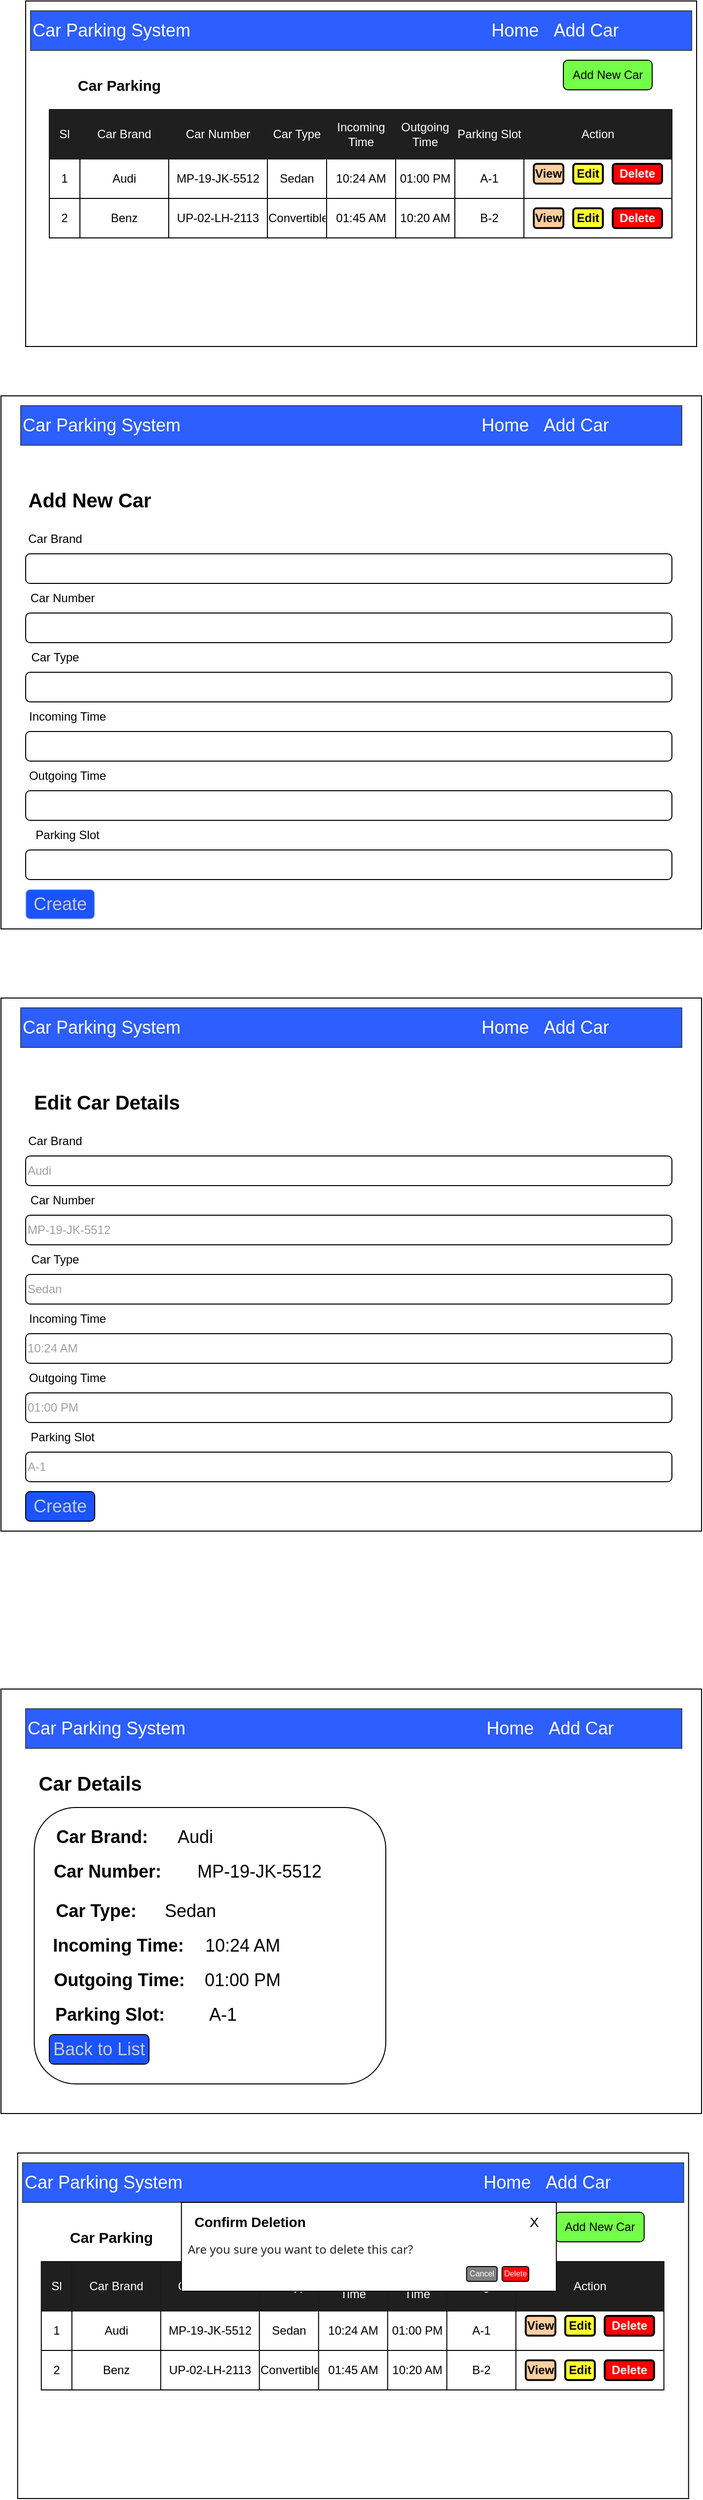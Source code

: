 <mxfile version="26.0.13">
  <diagram name="Page-1" id="EH8GCX6d2LuEZqYwXCpr">
    <mxGraphModel dx="1678" dy="973" grid="1" gridSize="10" guides="1" tooltips="1" connect="1" arrows="1" fold="1" page="1" pageScale="1" pageWidth="850" pageHeight="1100" math="0" shadow="0">
      <root>
        <mxCell id="0" />
        <mxCell id="1" parent="0" />
        <mxCell id="WYO2JgKoBDC7CnffHV8a-1" value="" style="rounded=0;whiteSpace=wrap;html=1;" vertex="1" parent="1">
          <mxGeometry x="85" y="240" width="680" height="350" as="geometry" />
        </mxCell>
        <mxCell id="WYO2JgKoBDC7CnffHV8a-2" value="&lt;font style=&quot;font-size: 18px;&quot;&gt;Car Parking System&amp;nbsp; &amp;nbsp; &amp;nbsp; &amp;nbsp; &amp;nbsp; &amp;nbsp; &amp;nbsp; &amp;nbsp; &amp;nbsp; &amp;nbsp; &amp;nbsp; &amp;nbsp; &amp;nbsp; &amp;nbsp; &amp;nbsp; &amp;nbsp; &amp;nbsp; &amp;nbsp; &amp;nbsp; &amp;nbsp; &amp;nbsp; &amp;nbsp; &amp;nbsp; &amp;nbsp; &amp;nbsp; &amp;nbsp; &amp;nbsp; &amp;nbsp; &amp;nbsp; &amp;nbsp; &amp;nbsp;Home&amp;nbsp; &amp;nbsp;Add Car&lt;/font&gt;" style="rounded=0;whiteSpace=wrap;html=1;align=left;fillColor=#2D5EFF;strokeColor=#314354;fontColor=#ffffff;" vertex="1" parent="1">
          <mxGeometry x="90" y="250" width="670" height="40" as="geometry" />
        </mxCell>
        <mxCell id="WYO2JgKoBDC7CnffHV8a-3" value="" style="shape=table;startSize=0;container=1;collapsible=0;childLayout=tableLayout;" vertex="1" parent="1">
          <mxGeometry x="109" y="350" width="631" height="130" as="geometry" />
        </mxCell>
        <mxCell id="WYO2JgKoBDC7CnffHV8a-4" value="" style="shape=tableRow;horizontal=0;startSize=0;swimlaneHead=0;swimlaneBody=0;strokeColor=inherit;top=0;left=0;bottom=0;right=0;collapsible=0;dropTarget=0;fillColor=none;points=[[0,0.5],[1,0.5]];portConstraint=eastwest;" vertex="1" parent="WYO2JgKoBDC7CnffHV8a-3">
          <mxGeometry width="631" height="50" as="geometry" />
        </mxCell>
        <mxCell id="WYO2JgKoBDC7CnffHV8a-5" value="Sl" style="shape=partialRectangle;html=1;whiteSpace=wrap;connectable=0;strokeColor=#121212;overflow=hidden;fillColor=#1F1F1F;top=0;left=0;bottom=0;right=0;pointerEvents=1;fontColor=#FFFFFF;" vertex="1" parent="WYO2JgKoBDC7CnffHV8a-4">
          <mxGeometry width="31" height="50" as="geometry">
            <mxRectangle width="31" height="50" as="alternateBounds" />
          </mxGeometry>
        </mxCell>
        <mxCell id="WYO2JgKoBDC7CnffHV8a-6" value="Car Brand" style="shape=partialRectangle;html=1;whiteSpace=wrap;connectable=0;strokeColor=#121212;overflow=hidden;fillColor=#1F1F1F;top=0;left=0;bottom=0;right=0;pointerEvents=1;fontColor=#FFFFFF;" vertex="1" parent="WYO2JgKoBDC7CnffHV8a-4">
          <mxGeometry x="31" width="90" height="50" as="geometry">
            <mxRectangle width="90" height="50" as="alternateBounds" />
          </mxGeometry>
        </mxCell>
        <mxCell id="WYO2JgKoBDC7CnffHV8a-7" value="Car Number" style="shape=partialRectangle;html=1;whiteSpace=wrap;connectable=0;strokeColor=#121212;overflow=hidden;fillColor=#1F1F1F;top=0;left=0;bottom=0;right=0;pointerEvents=1;fontColor=#FFFFFF;" vertex="1" parent="WYO2JgKoBDC7CnffHV8a-4">
          <mxGeometry x="121" width="100" height="50" as="geometry">
            <mxRectangle width="100" height="50" as="alternateBounds" />
          </mxGeometry>
        </mxCell>
        <mxCell id="WYO2JgKoBDC7CnffHV8a-8" value="Car Type" style="shape=partialRectangle;html=1;whiteSpace=wrap;connectable=0;strokeColor=#121212;overflow=hidden;fillColor=#1F1F1F;top=0;left=0;bottom=0;right=0;pointerEvents=1;fontColor=#FFFFFF;" vertex="1" parent="WYO2JgKoBDC7CnffHV8a-4">
          <mxGeometry x="221" width="60" height="50" as="geometry">
            <mxRectangle width="60" height="50" as="alternateBounds" />
          </mxGeometry>
        </mxCell>
        <mxCell id="WYO2JgKoBDC7CnffHV8a-9" value="Incoming Time" style="shape=partialRectangle;html=1;whiteSpace=wrap;connectable=0;strokeColor=#121212;overflow=hidden;fillColor=#1F1F1F;top=0;left=0;bottom=0;right=0;pointerEvents=1;fontColor=#FFFFFF;" vertex="1" parent="WYO2JgKoBDC7CnffHV8a-4">
          <mxGeometry x="281" width="70" height="50" as="geometry">
            <mxRectangle width="70" height="50" as="alternateBounds" />
          </mxGeometry>
        </mxCell>
        <mxCell id="WYO2JgKoBDC7CnffHV8a-10" value="Outgoing Time" style="shape=partialRectangle;html=1;whiteSpace=wrap;connectable=0;strokeColor=#121212;overflow=hidden;fillColor=#1F1F1F;top=0;left=0;bottom=0;right=0;pointerEvents=1;fontColor=#FFFFFF;" vertex="1" parent="WYO2JgKoBDC7CnffHV8a-4">
          <mxGeometry x="351" width="60" height="50" as="geometry">
            <mxRectangle width="60" height="50" as="alternateBounds" />
          </mxGeometry>
        </mxCell>
        <mxCell id="WYO2JgKoBDC7CnffHV8a-11" value="Parking Slot" style="shape=partialRectangle;html=1;whiteSpace=wrap;connectable=0;strokeColor=#121212;overflow=hidden;fillColor=#1F1F1F;top=0;left=0;bottom=0;right=0;pointerEvents=1;fontColor=#FFFFFF;" vertex="1" parent="WYO2JgKoBDC7CnffHV8a-4">
          <mxGeometry x="411" width="70" height="50" as="geometry">
            <mxRectangle width="70" height="50" as="alternateBounds" />
          </mxGeometry>
        </mxCell>
        <mxCell id="WYO2JgKoBDC7CnffHV8a-12" value="Action" style="shape=partialRectangle;html=1;whiteSpace=wrap;connectable=0;strokeColor=#121212;overflow=hidden;fillColor=#1F1F1F;top=0;left=0;bottom=0;right=0;pointerEvents=1;fontColor=#FFFFFF;" vertex="1" parent="WYO2JgKoBDC7CnffHV8a-4">
          <mxGeometry x="481" width="150" height="50" as="geometry">
            <mxRectangle width="150" height="50" as="alternateBounds" />
          </mxGeometry>
        </mxCell>
        <mxCell id="WYO2JgKoBDC7CnffHV8a-13" value="" style="shape=tableRow;horizontal=0;startSize=0;swimlaneHead=0;swimlaneBody=0;strokeColor=inherit;top=0;left=0;bottom=0;right=0;collapsible=0;dropTarget=0;fillColor=none;points=[[0,0.5],[1,0.5]];portConstraint=eastwest;" vertex="1" parent="WYO2JgKoBDC7CnffHV8a-3">
          <mxGeometry y="50" width="631" height="40" as="geometry" />
        </mxCell>
        <mxCell id="WYO2JgKoBDC7CnffHV8a-14" value="1" style="shape=partialRectangle;html=1;whiteSpace=wrap;connectable=0;strokeColor=inherit;overflow=hidden;fillColor=none;top=0;left=0;bottom=0;right=0;pointerEvents=1;" vertex="1" parent="WYO2JgKoBDC7CnffHV8a-13">
          <mxGeometry width="31" height="40" as="geometry">
            <mxRectangle width="31" height="40" as="alternateBounds" />
          </mxGeometry>
        </mxCell>
        <mxCell id="WYO2JgKoBDC7CnffHV8a-15" value="Audi" style="shape=partialRectangle;html=1;whiteSpace=wrap;connectable=0;strokeColor=inherit;overflow=hidden;fillColor=none;top=0;left=0;bottom=0;right=0;pointerEvents=1;" vertex="1" parent="WYO2JgKoBDC7CnffHV8a-13">
          <mxGeometry x="31" width="90" height="40" as="geometry">
            <mxRectangle width="90" height="40" as="alternateBounds" />
          </mxGeometry>
        </mxCell>
        <mxCell id="WYO2JgKoBDC7CnffHV8a-16" value="MP-19-JK-5512" style="shape=partialRectangle;html=1;whiteSpace=wrap;connectable=0;strokeColor=inherit;overflow=hidden;fillColor=none;top=0;left=0;bottom=0;right=0;pointerEvents=1;" vertex="1" parent="WYO2JgKoBDC7CnffHV8a-13">
          <mxGeometry x="121" width="100" height="40" as="geometry">
            <mxRectangle width="100" height="40" as="alternateBounds" />
          </mxGeometry>
        </mxCell>
        <mxCell id="WYO2JgKoBDC7CnffHV8a-17" value="Sedan" style="shape=partialRectangle;html=1;whiteSpace=wrap;connectable=0;strokeColor=inherit;overflow=hidden;fillColor=none;top=0;left=0;bottom=0;right=0;pointerEvents=1;" vertex="1" parent="WYO2JgKoBDC7CnffHV8a-13">
          <mxGeometry x="221" width="60" height="40" as="geometry">
            <mxRectangle width="60" height="40" as="alternateBounds" />
          </mxGeometry>
        </mxCell>
        <mxCell id="WYO2JgKoBDC7CnffHV8a-18" value="10:24 AM" style="shape=partialRectangle;html=1;whiteSpace=wrap;connectable=0;strokeColor=inherit;overflow=hidden;fillColor=none;top=0;left=0;bottom=0;right=0;pointerEvents=1;" vertex="1" parent="WYO2JgKoBDC7CnffHV8a-13">
          <mxGeometry x="281" width="70" height="40" as="geometry">
            <mxRectangle width="70" height="40" as="alternateBounds" />
          </mxGeometry>
        </mxCell>
        <mxCell id="WYO2JgKoBDC7CnffHV8a-19" value="01:00 PM" style="shape=partialRectangle;html=1;whiteSpace=wrap;connectable=0;strokeColor=inherit;overflow=hidden;fillColor=none;top=0;left=0;bottom=0;right=0;pointerEvents=1;" vertex="1" parent="WYO2JgKoBDC7CnffHV8a-13">
          <mxGeometry x="351" width="60" height="40" as="geometry">
            <mxRectangle width="60" height="40" as="alternateBounds" />
          </mxGeometry>
        </mxCell>
        <mxCell id="WYO2JgKoBDC7CnffHV8a-20" value="A-1" style="shape=partialRectangle;html=1;whiteSpace=wrap;connectable=0;strokeColor=inherit;overflow=hidden;fillColor=none;top=0;left=0;bottom=0;right=0;pointerEvents=1;" vertex="1" parent="WYO2JgKoBDC7CnffHV8a-13">
          <mxGeometry x="411" width="70" height="40" as="geometry">
            <mxRectangle width="70" height="40" as="alternateBounds" />
          </mxGeometry>
        </mxCell>
        <mxCell id="WYO2JgKoBDC7CnffHV8a-21" value="" style="shape=partialRectangle;html=1;whiteSpace=wrap;connectable=0;strokeColor=inherit;overflow=hidden;fillColor=none;top=0;left=0;bottom=0;right=0;pointerEvents=1;" vertex="1" parent="WYO2JgKoBDC7CnffHV8a-13">
          <mxGeometry x="481" width="150" height="40" as="geometry">
            <mxRectangle width="150" height="40" as="alternateBounds" />
          </mxGeometry>
        </mxCell>
        <mxCell id="WYO2JgKoBDC7CnffHV8a-22" value="" style="shape=tableRow;horizontal=0;startSize=0;swimlaneHead=0;swimlaneBody=0;strokeColor=inherit;top=0;left=0;bottom=0;right=0;collapsible=0;dropTarget=0;fillColor=none;points=[[0,0.5],[1,0.5]];portConstraint=eastwest;" vertex="1" parent="WYO2JgKoBDC7CnffHV8a-3">
          <mxGeometry y="90" width="631" height="40" as="geometry" />
        </mxCell>
        <mxCell id="WYO2JgKoBDC7CnffHV8a-23" value="2" style="shape=partialRectangle;html=1;whiteSpace=wrap;connectable=0;strokeColor=inherit;overflow=hidden;fillColor=none;top=0;left=0;bottom=0;right=0;pointerEvents=1;" vertex="1" parent="WYO2JgKoBDC7CnffHV8a-22">
          <mxGeometry width="31" height="40" as="geometry">
            <mxRectangle width="31" height="40" as="alternateBounds" />
          </mxGeometry>
        </mxCell>
        <mxCell id="WYO2JgKoBDC7CnffHV8a-24" value="Benz" style="shape=partialRectangle;html=1;whiteSpace=wrap;connectable=0;strokeColor=inherit;overflow=hidden;fillColor=none;top=0;left=0;bottom=0;right=0;pointerEvents=1;" vertex="1" parent="WYO2JgKoBDC7CnffHV8a-22">
          <mxGeometry x="31" width="90" height="40" as="geometry">
            <mxRectangle width="90" height="40" as="alternateBounds" />
          </mxGeometry>
        </mxCell>
        <mxCell id="WYO2JgKoBDC7CnffHV8a-25" value="UP-02-LH-2113" style="shape=partialRectangle;html=1;whiteSpace=wrap;connectable=0;strokeColor=inherit;overflow=hidden;fillColor=none;top=0;left=0;bottom=0;right=0;pointerEvents=1;" vertex="1" parent="WYO2JgKoBDC7CnffHV8a-22">
          <mxGeometry x="121" width="100" height="40" as="geometry">
            <mxRectangle width="100" height="40" as="alternateBounds" />
          </mxGeometry>
        </mxCell>
        <mxCell id="WYO2JgKoBDC7CnffHV8a-26" value="Convertible" style="shape=partialRectangle;html=1;whiteSpace=wrap;connectable=0;strokeColor=inherit;overflow=hidden;fillColor=none;top=0;left=0;bottom=0;right=0;pointerEvents=1;" vertex="1" parent="WYO2JgKoBDC7CnffHV8a-22">
          <mxGeometry x="221" width="60" height="40" as="geometry">
            <mxRectangle width="60" height="40" as="alternateBounds" />
          </mxGeometry>
        </mxCell>
        <mxCell id="WYO2JgKoBDC7CnffHV8a-27" value="01:45 AM" style="shape=partialRectangle;html=1;whiteSpace=wrap;connectable=0;strokeColor=inherit;overflow=hidden;fillColor=none;top=0;left=0;bottom=0;right=0;pointerEvents=1;" vertex="1" parent="WYO2JgKoBDC7CnffHV8a-22">
          <mxGeometry x="281" width="70" height="40" as="geometry">
            <mxRectangle width="70" height="40" as="alternateBounds" />
          </mxGeometry>
        </mxCell>
        <mxCell id="WYO2JgKoBDC7CnffHV8a-28" value="10:20 AM" style="shape=partialRectangle;html=1;whiteSpace=wrap;connectable=0;strokeColor=inherit;overflow=hidden;fillColor=none;top=0;left=0;bottom=0;right=0;pointerEvents=1;" vertex="1" parent="WYO2JgKoBDC7CnffHV8a-22">
          <mxGeometry x="351" width="60" height="40" as="geometry">
            <mxRectangle width="60" height="40" as="alternateBounds" />
          </mxGeometry>
        </mxCell>
        <mxCell id="WYO2JgKoBDC7CnffHV8a-29" value="B-2" style="shape=partialRectangle;html=1;whiteSpace=wrap;connectable=0;strokeColor=inherit;overflow=hidden;fillColor=none;top=0;left=0;bottom=0;right=0;pointerEvents=1;" vertex="1" parent="WYO2JgKoBDC7CnffHV8a-22">
          <mxGeometry x="411" width="70" height="40" as="geometry">
            <mxRectangle width="70" height="40" as="alternateBounds" />
          </mxGeometry>
        </mxCell>
        <mxCell id="WYO2JgKoBDC7CnffHV8a-30" value="" style="shape=partialRectangle;html=1;whiteSpace=wrap;connectable=0;strokeColor=inherit;overflow=hidden;fillColor=none;top=0;left=0;bottom=0;right=0;pointerEvents=1;" vertex="1" parent="WYO2JgKoBDC7CnffHV8a-22">
          <mxGeometry x="481" width="150" height="40" as="geometry">
            <mxRectangle width="150" height="40" as="alternateBounds" />
          </mxGeometry>
        </mxCell>
        <mxCell id="WYO2JgKoBDC7CnffHV8a-32" value="&lt;b&gt;&lt;font style=&quot;font-size: 15px;&quot;&gt;Car Parking&lt;/font&gt;&lt;/b&gt;" style="text;html=1;align=center;verticalAlign=middle;whiteSpace=wrap;rounded=0;" vertex="1" parent="1">
          <mxGeometry x="125" y="310" width="110" height="30" as="geometry" />
        </mxCell>
        <mxCell id="WYO2JgKoBDC7CnffHV8a-33" value="Add New Car" style="text;html=1;align=center;verticalAlign=middle;whiteSpace=wrap;rounded=1;fillColor=#74FF49;strokeColor=#000000;glass=0;shadow=0;" vertex="1" parent="1">
          <mxGeometry x="630" y="300" width="90" height="30" as="geometry" />
        </mxCell>
        <mxCell id="WYO2JgKoBDC7CnffHV8a-34" value="&lt;b&gt;View&lt;/b&gt;" style="text;html=1;align=center;verticalAlign=middle;whiteSpace=wrap;rounded=1;fillColor=light-dark(#FFCE9F,#392F3F);strokeColor=#121212;strokeWidth=2;" vertex="1" parent="1">
          <mxGeometry x="600" y="405" width="30" height="20" as="geometry" />
        </mxCell>
        <mxCell id="WYO2JgKoBDC7CnffHV8a-36" value="&lt;b&gt;Edit&lt;/b&gt;" style="text;html=1;align=center;verticalAlign=middle;whiteSpace=wrap;rounded=1;fillColor=light-dark(#FFFF33,#392F3F);strokeColor=#050505;strokeWidth=2;" vertex="1" parent="1">
          <mxGeometry x="640" y="405" width="30" height="20" as="geometry" />
        </mxCell>
        <mxCell id="WYO2JgKoBDC7CnffHV8a-37" value="&lt;font style=&quot;color: rgb(255, 255, 255);&quot;&gt;&lt;b style=&quot;&quot;&gt;Delete&lt;/b&gt;&lt;/font&gt;" style="text;html=1;align=center;verticalAlign=middle;whiteSpace=wrap;rounded=1;fillColor=light-dark(#FF0000,#392F3F);strokeColor=#000000;strokeWidth=2;" vertex="1" parent="1">
          <mxGeometry x="680" y="405" width="50" height="20" as="geometry" />
        </mxCell>
        <mxCell id="WYO2JgKoBDC7CnffHV8a-39" value="&lt;b&gt;View&lt;/b&gt;" style="text;html=1;align=center;verticalAlign=middle;whiteSpace=wrap;rounded=1;fillColor=light-dark(#FFCE9F,#392F3F);strokeColor=#121212;strokeWidth=2;" vertex="1" parent="1">
          <mxGeometry x="600" y="450" width="30" height="20" as="geometry" />
        </mxCell>
        <mxCell id="WYO2JgKoBDC7CnffHV8a-40" value="&lt;b&gt;Edit&lt;/b&gt;" style="text;html=1;align=center;verticalAlign=middle;whiteSpace=wrap;rounded=1;fillColor=light-dark(#FFFF33,#392F3F);strokeColor=#050505;strokeWidth=2;" vertex="1" parent="1">
          <mxGeometry x="640" y="450" width="30" height="20" as="geometry" />
        </mxCell>
        <mxCell id="WYO2JgKoBDC7CnffHV8a-41" value="&lt;font style=&quot;color: rgb(255, 255, 255);&quot;&gt;&lt;b style=&quot;&quot;&gt;Delete&lt;/b&gt;&lt;/font&gt;" style="text;html=1;align=center;verticalAlign=middle;whiteSpace=wrap;rounded=1;fillColor=light-dark(#FF0000,#392F3F);strokeColor=#000000;strokeWidth=2;" vertex="1" parent="1">
          <mxGeometry x="680" y="450" width="50" height="20" as="geometry" />
        </mxCell>
        <mxCell id="WYO2JgKoBDC7CnffHV8a-42" value="" style="rounded=0;whiteSpace=wrap;html=1;" vertex="1" parent="1">
          <mxGeometry x="60" y="640" width="710" height="540" as="geometry" />
        </mxCell>
        <mxCell id="WYO2JgKoBDC7CnffHV8a-43" value="&lt;font style=&quot;font-size: 20px;&quot;&gt;&lt;b&gt;Add New Car&lt;/b&gt;&lt;/font&gt;" style="text;html=1;align=center;verticalAlign=middle;whiteSpace=wrap;rounded=0;" vertex="1" parent="1">
          <mxGeometry x="85" y="730" width="130" height="30" as="geometry" />
        </mxCell>
        <mxCell id="WYO2JgKoBDC7CnffHV8a-44" value="Car Brand" style="text;html=1;align=center;verticalAlign=middle;whiteSpace=wrap;rounded=0;" vertex="1" parent="1">
          <mxGeometry x="85" y="770" width="60" height="30" as="geometry" />
        </mxCell>
        <mxCell id="WYO2JgKoBDC7CnffHV8a-45" value="" style="rounded=1;whiteSpace=wrap;html=1;" vertex="1" parent="1">
          <mxGeometry x="85" y="800" width="655" height="30" as="geometry" />
        </mxCell>
        <mxCell id="WYO2JgKoBDC7CnffHV8a-46" value="&lt;font style=&quot;font-size: 18px;&quot;&gt;Car Parking System&amp;nbsp; &amp;nbsp; &amp;nbsp; &amp;nbsp; &amp;nbsp; &amp;nbsp; &amp;nbsp; &amp;nbsp; &amp;nbsp; &amp;nbsp; &amp;nbsp; &amp;nbsp; &amp;nbsp; &amp;nbsp; &amp;nbsp; &amp;nbsp; &amp;nbsp; &amp;nbsp; &amp;nbsp; &amp;nbsp; &amp;nbsp; &amp;nbsp; &amp;nbsp; &amp;nbsp; &amp;nbsp; &amp;nbsp; &amp;nbsp; &amp;nbsp; &amp;nbsp; &amp;nbsp; &amp;nbsp;Home&amp;nbsp; &amp;nbsp;Add Car&lt;/font&gt;" style="rounded=0;whiteSpace=wrap;html=1;align=left;fillColor=#2D5EFF;strokeColor=#314354;fontColor=#ffffff;" vertex="1" parent="1">
          <mxGeometry x="80" y="650" width="670" height="40" as="geometry" />
        </mxCell>
        <mxCell id="WYO2JgKoBDC7CnffHV8a-47" value="Car Number" style="text;html=1;align=center;verticalAlign=middle;whiteSpace=wrap;rounded=0;" vertex="1" parent="1">
          <mxGeometry x="85" y="830" width="75" height="30" as="geometry" />
        </mxCell>
        <mxCell id="WYO2JgKoBDC7CnffHV8a-48" value="" style="rounded=1;whiteSpace=wrap;html=1;" vertex="1" parent="1">
          <mxGeometry x="85" y="860" width="655" height="30" as="geometry" />
        </mxCell>
        <mxCell id="WYO2JgKoBDC7CnffHV8a-49" value="Car Type" style="text;html=1;align=center;verticalAlign=middle;whiteSpace=wrap;rounded=0;" vertex="1" parent="1">
          <mxGeometry x="85" y="890" width="60" height="30" as="geometry" />
        </mxCell>
        <mxCell id="WYO2JgKoBDC7CnffHV8a-50" value="" style="rounded=1;whiteSpace=wrap;html=1;" vertex="1" parent="1">
          <mxGeometry x="85" y="920" width="655" height="30" as="geometry" />
        </mxCell>
        <mxCell id="WYO2JgKoBDC7CnffHV8a-51" value="Incoming Time" style="text;html=1;align=center;verticalAlign=middle;whiteSpace=wrap;rounded=0;" vertex="1" parent="1">
          <mxGeometry x="85" y="950" width="85" height="30" as="geometry" />
        </mxCell>
        <mxCell id="WYO2JgKoBDC7CnffHV8a-52" value="" style="rounded=1;whiteSpace=wrap;html=1;" vertex="1" parent="1">
          <mxGeometry x="85" y="980" width="655" height="30" as="geometry" />
        </mxCell>
        <mxCell id="WYO2JgKoBDC7CnffHV8a-53" value="Outgoing Time" style="text;html=1;align=center;verticalAlign=middle;whiteSpace=wrap;rounded=0;" vertex="1" parent="1">
          <mxGeometry x="85" y="1010" width="85" height="30" as="geometry" />
        </mxCell>
        <mxCell id="WYO2JgKoBDC7CnffHV8a-54" value="" style="rounded=1;whiteSpace=wrap;html=1;" vertex="1" parent="1">
          <mxGeometry x="85" y="1040" width="655" height="30" as="geometry" />
        </mxCell>
        <mxCell id="WYO2JgKoBDC7CnffHV8a-55" value="Parking Slot" style="text;html=1;align=center;verticalAlign=middle;whiteSpace=wrap;rounded=0;" vertex="1" parent="1">
          <mxGeometry x="85" y="1070" width="85" height="30" as="geometry" />
        </mxCell>
        <mxCell id="WYO2JgKoBDC7CnffHV8a-56" value="" style="rounded=1;whiteSpace=wrap;html=1;" vertex="1" parent="1">
          <mxGeometry x="85" y="1100" width="655" height="30" as="geometry" />
        </mxCell>
        <mxCell id="WYO2JgKoBDC7CnffHV8a-57" value="&lt;font style=&quot;font-size: 18px; color: rgb(201, 201, 201);&quot;&gt;Create&lt;/font&gt;" style="rounded=1;whiteSpace=wrap;html=1;strokeColor=#C9C9C9;fillColor=light-dark(#1a53ff, #ededed);" vertex="1" parent="1">
          <mxGeometry x="85" y="1140" width="70" height="30" as="geometry" />
        </mxCell>
        <mxCell id="WYO2JgKoBDC7CnffHV8a-60" value="" style="rounded=0;whiteSpace=wrap;html=1;" vertex="1" parent="1">
          <mxGeometry x="60" y="1250" width="710" height="540" as="geometry" />
        </mxCell>
        <mxCell id="WYO2JgKoBDC7CnffHV8a-61" value="&lt;font style=&quot;font-size: 20px;&quot;&gt;&lt;b&gt;Edit Car Details&lt;/b&gt;&lt;/font&gt;" style="text;html=1;align=center;verticalAlign=middle;whiteSpace=wrap;rounded=0;" vertex="1" parent="1">
          <mxGeometry x="85" y="1340" width="165" height="30" as="geometry" />
        </mxCell>
        <mxCell id="WYO2JgKoBDC7CnffHV8a-62" value="Car Brand" style="text;html=1;align=center;verticalAlign=middle;whiteSpace=wrap;rounded=0;" vertex="1" parent="1">
          <mxGeometry x="85" y="1380" width="60" height="30" as="geometry" />
        </mxCell>
        <mxCell id="WYO2JgKoBDC7CnffHV8a-63" value="&lt;font style=&quot;color: rgb(161, 161, 161);&quot;&gt;Audi&lt;/font&gt;" style="rounded=1;whiteSpace=wrap;html=1;align=left;" vertex="1" parent="1">
          <mxGeometry x="85" y="1410" width="655" height="30" as="geometry" />
        </mxCell>
        <mxCell id="WYO2JgKoBDC7CnffHV8a-64" value="&lt;font style=&quot;font-size: 18px;&quot;&gt;Car Parking System&amp;nbsp; &amp;nbsp; &amp;nbsp; &amp;nbsp; &amp;nbsp; &amp;nbsp; &amp;nbsp; &amp;nbsp; &amp;nbsp; &amp;nbsp; &amp;nbsp; &amp;nbsp; &amp;nbsp; &amp;nbsp; &amp;nbsp; &amp;nbsp; &amp;nbsp; &amp;nbsp; &amp;nbsp; &amp;nbsp; &amp;nbsp; &amp;nbsp; &amp;nbsp; &amp;nbsp; &amp;nbsp; &amp;nbsp; &amp;nbsp; &amp;nbsp; &amp;nbsp; &amp;nbsp; &amp;nbsp;Home&amp;nbsp; &amp;nbsp;Add Car&lt;/font&gt;" style="rounded=0;whiteSpace=wrap;html=1;align=left;fillColor=#2D5EFF;strokeColor=#314354;fontColor=#ffffff;" vertex="1" parent="1">
          <mxGeometry x="80" y="1260" width="670" height="40" as="geometry" />
        </mxCell>
        <mxCell id="WYO2JgKoBDC7CnffHV8a-65" value="Car Number" style="text;html=1;align=center;verticalAlign=middle;whiteSpace=wrap;rounded=0;" vertex="1" parent="1">
          <mxGeometry x="85" y="1440" width="75" height="30" as="geometry" />
        </mxCell>
        <mxCell id="WYO2JgKoBDC7CnffHV8a-66" value="&lt;font style=&quot;color: rgb(161, 161, 161);&quot;&gt;MP-19-JK-5512&lt;/font&gt;" style="rounded=1;whiteSpace=wrap;html=1;align=left;" vertex="1" parent="1">
          <mxGeometry x="85" y="1470" width="655" height="30" as="geometry" />
        </mxCell>
        <mxCell id="WYO2JgKoBDC7CnffHV8a-67" value="Car Type" style="text;html=1;align=center;verticalAlign=middle;whiteSpace=wrap;rounded=0;" vertex="1" parent="1">
          <mxGeometry x="85" y="1500" width="60" height="30" as="geometry" />
        </mxCell>
        <mxCell id="WYO2JgKoBDC7CnffHV8a-68" value="&lt;font style=&quot;color: rgb(161, 161, 161);&quot;&gt;Sedan&lt;/font&gt;" style="rounded=1;whiteSpace=wrap;html=1;align=left;" vertex="1" parent="1">
          <mxGeometry x="85" y="1530" width="655" height="30" as="geometry" />
        </mxCell>
        <mxCell id="WYO2JgKoBDC7CnffHV8a-69" value="Incoming Time" style="text;html=1;align=center;verticalAlign=middle;whiteSpace=wrap;rounded=0;" vertex="1" parent="1">
          <mxGeometry x="85" y="1560" width="85" height="30" as="geometry" />
        </mxCell>
        <mxCell id="WYO2JgKoBDC7CnffHV8a-70" value="&lt;font style=&quot;color: rgb(161, 161, 161);&quot;&gt;10:24 AM&lt;/font&gt;" style="rounded=1;whiteSpace=wrap;html=1;align=left;" vertex="1" parent="1">
          <mxGeometry x="85" y="1590" width="655" height="30" as="geometry" />
        </mxCell>
        <mxCell id="WYO2JgKoBDC7CnffHV8a-71" value="Outgoing Time" style="text;html=1;align=center;verticalAlign=middle;whiteSpace=wrap;rounded=0;" vertex="1" parent="1">
          <mxGeometry x="85" y="1620" width="85" height="30" as="geometry" />
        </mxCell>
        <mxCell id="WYO2JgKoBDC7CnffHV8a-72" value="&lt;font style=&quot;color: rgb(161, 161, 161);&quot;&gt;01:00 PM&lt;/font&gt;" style="rounded=1;whiteSpace=wrap;html=1;align=left;" vertex="1" parent="1">
          <mxGeometry x="85" y="1650" width="655" height="30" as="geometry" />
        </mxCell>
        <mxCell id="WYO2JgKoBDC7CnffHV8a-73" value="Parking Slot" style="text;html=1;align=center;verticalAlign=middle;whiteSpace=wrap;rounded=0;" vertex="1" parent="1">
          <mxGeometry x="85" y="1680" width="75" height="30" as="geometry" />
        </mxCell>
        <mxCell id="WYO2JgKoBDC7CnffHV8a-74" value="&lt;font style=&quot;color: rgb(161, 161, 161);&quot;&gt;A-1&lt;/font&gt;" style="rounded=1;whiteSpace=wrap;html=1;align=left;" vertex="1" parent="1">
          <mxGeometry x="85" y="1710" width="655" height="30" as="geometry" />
        </mxCell>
        <mxCell id="WYO2JgKoBDC7CnffHV8a-75" value="&lt;font style=&quot;font-size: 18px; color: rgb(201, 201, 201);&quot;&gt;Create&lt;/font&gt;" style="rounded=1;whiteSpace=wrap;html=1;fillColor=light-dark(#1a53ff, #2566a8);" vertex="1" parent="1">
          <mxGeometry x="85" y="1750" width="70" height="30" as="geometry" />
        </mxCell>
        <mxCell id="WYO2JgKoBDC7CnffHV8a-77" value="" style="rounded=0;whiteSpace=wrap;html=1;" vertex="1" parent="1">
          <mxGeometry x="60" y="1950" width="710" height="430" as="geometry" />
        </mxCell>
        <mxCell id="WYO2JgKoBDC7CnffHV8a-78" value="&lt;font style=&quot;font-size: 18px;&quot;&gt;Car Parking System&amp;nbsp; &amp;nbsp; &amp;nbsp; &amp;nbsp; &amp;nbsp; &amp;nbsp; &amp;nbsp; &amp;nbsp; &amp;nbsp; &amp;nbsp; &amp;nbsp; &amp;nbsp; &amp;nbsp; &amp;nbsp; &amp;nbsp; &amp;nbsp; &amp;nbsp; &amp;nbsp; &amp;nbsp; &amp;nbsp; &amp;nbsp; &amp;nbsp; &amp;nbsp; &amp;nbsp; &amp;nbsp; &amp;nbsp; &amp;nbsp; &amp;nbsp; &amp;nbsp; &amp;nbsp; &amp;nbsp;Home&amp;nbsp; &amp;nbsp;Add Car&lt;/font&gt;" style="rounded=0;whiteSpace=wrap;html=1;align=left;fillColor=#2D5EFF;strokeColor=#314354;fontColor=#ffffff;" vertex="1" parent="1">
          <mxGeometry x="85" y="1970" width="665" height="40" as="geometry" />
        </mxCell>
        <mxCell id="WYO2JgKoBDC7CnffHV8a-79" value="&lt;font style=&quot;font-size: 20px;&quot;&gt;&lt;b&gt;Car Details&lt;/b&gt;&lt;/font&gt;" style="text;html=1;align=center;verticalAlign=middle;whiteSpace=wrap;rounded=0;" vertex="1" parent="1">
          <mxGeometry x="92.5" y="2030" width="115" height="30" as="geometry" />
        </mxCell>
        <mxCell id="WYO2JgKoBDC7CnffHV8a-80" value="" style="rounded=1;whiteSpace=wrap;html=1;" vertex="1" parent="1">
          <mxGeometry x="93.75" y="2070" width="356.25" height="280" as="geometry" />
        </mxCell>
        <mxCell id="WYO2JgKoBDC7CnffHV8a-81" value="&lt;font style=&quot;font-size: 18px;&quot;&gt;&lt;b&gt;Car Brand:&lt;/b&gt;&lt;/font&gt;" style="text;html=1;align=center;verticalAlign=middle;whiteSpace=wrap;rounded=0;" vertex="1" parent="1">
          <mxGeometry x="108.5" y="2080" width="106.5" height="40" as="geometry" />
        </mxCell>
        <mxCell id="WYO2JgKoBDC7CnffHV8a-83" value="&lt;font style=&quot;font-size: 18px;&quot;&gt;Audi&lt;/font&gt;" style="text;html=1;align=center;verticalAlign=middle;whiteSpace=wrap;rounded=0;" vertex="1" parent="1">
          <mxGeometry x="220" y="2085" width="73.5" height="30" as="geometry" />
        </mxCell>
        <mxCell id="WYO2JgKoBDC7CnffHV8a-84" value="&lt;font style=&quot;font-size: 18px;&quot;&gt;&lt;b&gt;Car Number:&lt;/b&gt;&lt;/font&gt;" style="text;html=1;align=center;verticalAlign=middle;whiteSpace=wrap;rounded=0;" vertex="1" parent="1">
          <mxGeometry x="109" y="2115" width="117.5" height="40" as="geometry" />
        </mxCell>
        <mxCell id="WYO2JgKoBDC7CnffHV8a-85" value="&lt;font style=&quot;font-size: 18px;&quot;&gt;MP-19-JK-5512&lt;/font&gt;" style="text;html=1;align=center;verticalAlign=middle;whiteSpace=wrap;rounded=0;" vertex="1" parent="1">
          <mxGeometry x="250" y="2120" width="143.5" height="30" as="geometry" />
        </mxCell>
        <mxCell id="WYO2JgKoBDC7CnffHV8a-86" value="&lt;font style=&quot;font-size: 18px;&quot;&gt;&lt;b&gt;Car Type:&lt;/b&gt;&lt;/font&gt;" style="text;html=1;align=center;verticalAlign=middle;whiteSpace=wrap;rounded=0;" vertex="1" parent="1">
          <mxGeometry x="109" y="2155" width="95" height="40" as="geometry" />
        </mxCell>
        <mxCell id="WYO2JgKoBDC7CnffHV8a-87" value="&lt;font style=&quot;font-size: 18px;&quot;&gt;Sedan&lt;/font&gt;" style="text;html=1;align=center;verticalAlign=middle;whiteSpace=wrap;rounded=0;" vertex="1" parent="1">
          <mxGeometry x="215" y="2160" width="73.5" height="30" as="geometry" />
        </mxCell>
        <mxCell id="WYO2JgKoBDC7CnffHV8a-88" value="&lt;font style=&quot;font-size: 18px;&quot;&gt;&lt;b style=&quot;&quot;&gt;Incoming Time:&lt;/b&gt;&lt;/font&gt;" style="text;html=1;align=center;verticalAlign=middle;whiteSpace=wrap;rounded=0;" vertex="1" parent="1">
          <mxGeometry x="108.5" y="2190" width="140" height="40" as="geometry" />
        </mxCell>
        <mxCell id="WYO2JgKoBDC7CnffHV8a-89" value="&lt;span style=&quot;text-align: left;&quot;&gt;&lt;font style=&quot;font-size: 18px; color: rgb(0, 0, 0);&quot;&gt;10:24 AM&lt;/font&gt;&lt;/span&gt;" style="text;html=1;align=center;verticalAlign=middle;whiteSpace=wrap;rounded=0;" vertex="1" parent="1">
          <mxGeometry x="260" y="2195" width="90" height="30" as="geometry" />
        </mxCell>
        <mxCell id="WYO2JgKoBDC7CnffHV8a-90" value="&lt;font style=&quot;font-size: 18px;&quot;&gt;&lt;b&gt;Outgoing Time:&lt;/b&gt;&lt;/font&gt;" style="text;html=1;align=center;verticalAlign=middle;whiteSpace=wrap;rounded=0;" vertex="1" parent="1">
          <mxGeometry x="110" y="2225" width="140" height="40" as="geometry" />
        </mxCell>
        <mxCell id="WYO2JgKoBDC7CnffHV8a-91" value="&lt;span style=&quot;text-align: left;&quot;&gt;&lt;font style=&quot;color: rgb(0, 0, 0); font-size: 18px;&quot;&gt;01:00 PM&lt;/font&gt;&lt;/span&gt;" style="text;html=1;align=center;verticalAlign=middle;whiteSpace=wrap;rounded=0;" vertex="1" parent="1">
          <mxGeometry x="245" y="2230" width="120" height="30" as="geometry" />
        </mxCell>
        <mxCell id="WYO2JgKoBDC7CnffHV8a-93" value="&lt;font style=&quot;font-size: 18px;&quot;&gt;&lt;b&gt;Parking Slot:&lt;/b&gt;&lt;/font&gt;" style="text;html=1;align=center;verticalAlign=middle;whiteSpace=wrap;rounded=0;" vertex="1" parent="1">
          <mxGeometry x="110" y="2265" width="121" height="30" as="geometry" />
        </mxCell>
        <mxCell id="WYO2JgKoBDC7CnffHV8a-94" value="&lt;span style=&quot;text-align: left;&quot;&gt;&lt;font style=&quot;color: rgb(0, 0, 0); font-size: 18px;&quot;&gt;A-1&lt;/font&gt;&lt;/span&gt;" style="text;html=1;align=center;verticalAlign=middle;whiteSpace=wrap;rounded=0;" vertex="1" parent="1">
          <mxGeometry x="235" y="2265" width="100" height="30" as="geometry" />
        </mxCell>
        <mxCell id="WYO2JgKoBDC7CnffHV8a-95" value="&lt;font style=&quot;font-size: 18px; color: rgb(201, 201, 201);&quot;&gt;Back to List&lt;/font&gt;" style="rounded=1;whiteSpace=wrap;html=1;fillColor=light-dark(#1a53ff, #262a2d);" vertex="1" parent="1">
          <mxGeometry x="109" y="2300" width="101" height="30" as="geometry" />
        </mxCell>
        <mxCell id="WYO2JgKoBDC7CnffHV8a-96" value="" style="rounded=0;whiteSpace=wrap;html=1;" vertex="1" parent="1">
          <mxGeometry x="76.87" y="2420" width="680" height="350" as="geometry" />
        </mxCell>
        <mxCell id="WYO2JgKoBDC7CnffHV8a-97" value="&lt;font style=&quot;font-size: 18px;&quot;&gt;Car Parking System&amp;nbsp; &amp;nbsp; &amp;nbsp; &amp;nbsp; &amp;nbsp; &amp;nbsp; &amp;nbsp; &amp;nbsp; &amp;nbsp; &amp;nbsp; &amp;nbsp; &amp;nbsp; &amp;nbsp; &amp;nbsp; &amp;nbsp; &amp;nbsp; &amp;nbsp; &amp;nbsp; &amp;nbsp; &amp;nbsp; &amp;nbsp; &amp;nbsp; &amp;nbsp; &amp;nbsp; &amp;nbsp; &amp;nbsp; &amp;nbsp; &amp;nbsp; &amp;nbsp; &amp;nbsp; &amp;nbsp;Home&amp;nbsp; &amp;nbsp;Add Car&lt;/font&gt;" style="rounded=0;whiteSpace=wrap;html=1;align=left;fillColor=#2D5EFF;strokeColor=#314354;fontColor=#ffffff;" vertex="1" parent="1">
          <mxGeometry x="81.87" y="2430" width="670" height="40" as="geometry" />
        </mxCell>
        <mxCell id="WYO2JgKoBDC7CnffHV8a-98" value="" style="shape=table;startSize=0;container=1;collapsible=0;childLayout=tableLayout;" vertex="1" parent="1">
          <mxGeometry x="100.87" y="2530" width="631" height="130" as="geometry" />
        </mxCell>
        <mxCell id="WYO2JgKoBDC7CnffHV8a-99" value="" style="shape=tableRow;horizontal=0;startSize=0;swimlaneHead=0;swimlaneBody=0;strokeColor=inherit;top=0;left=0;bottom=0;right=0;collapsible=0;dropTarget=0;fillColor=none;points=[[0,0.5],[1,0.5]];portConstraint=eastwest;" vertex="1" parent="WYO2JgKoBDC7CnffHV8a-98">
          <mxGeometry width="631" height="50" as="geometry" />
        </mxCell>
        <mxCell id="WYO2JgKoBDC7CnffHV8a-100" value="Sl" style="shape=partialRectangle;html=1;whiteSpace=wrap;connectable=0;strokeColor=#121212;overflow=hidden;fillColor=#1F1F1F;top=0;left=0;bottom=0;right=0;pointerEvents=1;fontColor=#FFFFFF;" vertex="1" parent="WYO2JgKoBDC7CnffHV8a-99">
          <mxGeometry width="31" height="50" as="geometry">
            <mxRectangle width="31" height="50" as="alternateBounds" />
          </mxGeometry>
        </mxCell>
        <mxCell id="WYO2JgKoBDC7CnffHV8a-101" value="Car Brand" style="shape=partialRectangle;html=1;whiteSpace=wrap;connectable=0;strokeColor=#121212;overflow=hidden;fillColor=#1F1F1F;top=0;left=0;bottom=0;right=0;pointerEvents=1;fontColor=#FFFFFF;" vertex="1" parent="WYO2JgKoBDC7CnffHV8a-99">
          <mxGeometry x="31" width="90" height="50" as="geometry">
            <mxRectangle width="90" height="50" as="alternateBounds" />
          </mxGeometry>
        </mxCell>
        <mxCell id="WYO2JgKoBDC7CnffHV8a-102" value="Car Number" style="shape=partialRectangle;html=1;whiteSpace=wrap;connectable=0;strokeColor=#121212;overflow=hidden;fillColor=#1F1F1F;top=0;left=0;bottom=0;right=0;pointerEvents=1;fontColor=#FFFFFF;" vertex="1" parent="WYO2JgKoBDC7CnffHV8a-99">
          <mxGeometry x="121" width="100" height="50" as="geometry">
            <mxRectangle width="100" height="50" as="alternateBounds" />
          </mxGeometry>
        </mxCell>
        <mxCell id="WYO2JgKoBDC7CnffHV8a-103" value="Car Type" style="shape=partialRectangle;html=1;whiteSpace=wrap;connectable=0;strokeColor=#121212;overflow=hidden;fillColor=#1F1F1F;top=0;left=0;bottom=0;right=0;pointerEvents=1;fontColor=#FFFFFF;" vertex="1" parent="WYO2JgKoBDC7CnffHV8a-99">
          <mxGeometry x="221" width="60" height="50" as="geometry">
            <mxRectangle width="60" height="50" as="alternateBounds" />
          </mxGeometry>
        </mxCell>
        <mxCell id="WYO2JgKoBDC7CnffHV8a-104" value="Incoming Time" style="shape=partialRectangle;html=1;whiteSpace=wrap;connectable=0;strokeColor=#121212;overflow=hidden;fillColor=#1F1F1F;top=0;left=0;bottom=0;right=0;pointerEvents=1;fontColor=#FFFFFF;" vertex="1" parent="WYO2JgKoBDC7CnffHV8a-99">
          <mxGeometry x="281" width="70" height="50" as="geometry">
            <mxRectangle width="70" height="50" as="alternateBounds" />
          </mxGeometry>
        </mxCell>
        <mxCell id="WYO2JgKoBDC7CnffHV8a-105" value="Outgoing Time" style="shape=partialRectangle;html=1;whiteSpace=wrap;connectable=0;strokeColor=#121212;overflow=hidden;fillColor=#1F1F1F;top=0;left=0;bottom=0;right=0;pointerEvents=1;fontColor=#FFFFFF;" vertex="1" parent="WYO2JgKoBDC7CnffHV8a-99">
          <mxGeometry x="351" width="60" height="50" as="geometry">
            <mxRectangle width="60" height="50" as="alternateBounds" />
          </mxGeometry>
        </mxCell>
        <mxCell id="WYO2JgKoBDC7CnffHV8a-106" value="Parking Slot" style="shape=partialRectangle;html=1;whiteSpace=wrap;connectable=0;strokeColor=#121212;overflow=hidden;fillColor=#1F1F1F;top=0;left=0;bottom=0;right=0;pointerEvents=1;fontColor=#FFFFFF;" vertex="1" parent="WYO2JgKoBDC7CnffHV8a-99">
          <mxGeometry x="411" width="70" height="50" as="geometry">
            <mxRectangle width="70" height="50" as="alternateBounds" />
          </mxGeometry>
        </mxCell>
        <mxCell id="WYO2JgKoBDC7CnffHV8a-107" value="Action" style="shape=partialRectangle;html=1;whiteSpace=wrap;connectable=0;strokeColor=#121212;overflow=hidden;fillColor=#1F1F1F;top=0;left=0;bottom=0;right=0;pointerEvents=1;fontColor=#FFFFFF;" vertex="1" parent="WYO2JgKoBDC7CnffHV8a-99">
          <mxGeometry x="481" width="150" height="50" as="geometry">
            <mxRectangle width="150" height="50" as="alternateBounds" />
          </mxGeometry>
        </mxCell>
        <mxCell id="WYO2JgKoBDC7CnffHV8a-108" value="" style="shape=tableRow;horizontal=0;startSize=0;swimlaneHead=0;swimlaneBody=0;strokeColor=inherit;top=0;left=0;bottom=0;right=0;collapsible=0;dropTarget=0;fillColor=none;points=[[0,0.5],[1,0.5]];portConstraint=eastwest;" vertex="1" parent="WYO2JgKoBDC7CnffHV8a-98">
          <mxGeometry y="50" width="631" height="40" as="geometry" />
        </mxCell>
        <mxCell id="WYO2JgKoBDC7CnffHV8a-109" value="1" style="shape=partialRectangle;html=1;whiteSpace=wrap;connectable=0;strokeColor=inherit;overflow=hidden;fillColor=none;top=0;left=0;bottom=0;right=0;pointerEvents=1;" vertex="1" parent="WYO2JgKoBDC7CnffHV8a-108">
          <mxGeometry width="31" height="40" as="geometry">
            <mxRectangle width="31" height="40" as="alternateBounds" />
          </mxGeometry>
        </mxCell>
        <mxCell id="WYO2JgKoBDC7CnffHV8a-110" value="Audi" style="shape=partialRectangle;html=1;whiteSpace=wrap;connectable=0;strokeColor=inherit;overflow=hidden;fillColor=none;top=0;left=0;bottom=0;right=0;pointerEvents=1;" vertex="1" parent="WYO2JgKoBDC7CnffHV8a-108">
          <mxGeometry x="31" width="90" height="40" as="geometry">
            <mxRectangle width="90" height="40" as="alternateBounds" />
          </mxGeometry>
        </mxCell>
        <mxCell id="WYO2JgKoBDC7CnffHV8a-111" value="MP-19-JK-5512" style="shape=partialRectangle;html=1;whiteSpace=wrap;connectable=0;strokeColor=inherit;overflow=hidden;fillColor=none;top=0;left=0;bottom=0;right=0;pointerEvents=1;" vertex="1" parent="WYO2JgKoBDC7CnffHV8a-108">
          <mxGeometry x="121" width="100" height="40" as="geometry">
            <mxRectangle width="100" height="40" as="alternateBounds" />
          </mxGeometry>
        </mxCell>
        <mxCell id="WYO2JgKoBDC7CnffHV8a-112" value="Sedan" style="shape=partialRectangle;html=1;whiteSpace=wrap;connectable=0;strokeColor=inherit;overflow=hidden;fillColor=none;top=0;left=0;bottom=0;right=0;pointerEvents=1;" vertex="1" parent="WYO2JgKoBDC7CnffHV8a-108">
          <mxGeometry x="221" width="60" height="40" as="geometry">
            <mxRectangle width="60" height="40" as="alternateBounds" />
          </mxGeometry>
        </mxCell>
        <mxCell id="WYO2JgKoBDC7CnffHV8a-113" value="10:24 AM" style="shape=partialRectangle;html=1;whiteSpace=wrap;connectable=0;strokeColor=inherit;overflow=hidden;fillColor=none;top=0;left=0;bottom=0;right=0;pointerEvents=1;" vertex="1" parent="WYO2JgKoBDC7CnffHV8a-108">
          <mxGeometry x="281" width="70" height="40" as="geometry">
            <mxRectangle width="70" height="40" as="alternateBounds" />
          </mxGeometry>
        </mxCell>
        <mxCell id="WYO2JgKoBDC7CnffHV8a-114" value="01:00 PM" style="shape=partialRectangle;html=1;whiteSpace=wrap;connectable=0;strokeColor=inherit;overflow=hidden;fillColor=none;top=0;left=0;bottom=0;right=0;pointerEvents=1;" vertex="1" parent="WYO2JgKoBDC7CnffHV8a-108">
          <mxGeometry x="351" width="60" height="40" as="geometry">
            <mxRectangle width="60" height="40" as="alternateBounds" />
          </mxGeometry>
        </mxCell>
        <mxCell id="WYO2JgKoBDC7CnffHV8a-115" value="A-1" style="shape=partialRectangle;html=1;whiteSpace=wrap;connectable=0;strokeColor=inherit;overflow=hidden;fillColor=none;top=0;left=0;bottom=0;right=0;pointerEvents=1;" vertex="1" parent="WYO2JgKoBDC7CnffHV8a-108">
          <mxGeometry x="411" width="70" height="40" as="geometry">
            <mxRectangle width="70" height="40" as="alternateBounds" />
          </mxGeometry>
        </mxCell>
        <mxCell id="WYO2JgKoBDC7CnffHV8a-116" value="" style="shape=partialRectangle;html=1;whiteSpace=wrap;connectable=0;strokeColor=inherit;overflow=hidden;fillColor=none;top=0;left=0;bottom=0;right=0;pointerEvents=1;" vertex="1" parent="WYO2JgKoBDC7CnffHV8a-108">
          <mxGeometry x="481" width="150" height="40" as="geometry">
            <mxRectangle width="150" height="40" as="alternateBounds" />
          </mxGeometry>
        </mxCell>
        <mxCell id="WYO2JgKoBDC7CnffHV8a-117" value="" style="shape=tableRow;horizontal=0;startSize=0;swimlaneHead=0;swimlaneBody=0;strokeColor=inherit;top=0;left=0;bottom=0;right=0;collapsible=0;dropTarget=0;fillColor=none;points=[[0,0.5],[1,0.5]];portConstraint=eastwest;" vertex="1" parent="WYO2JgKoBDC7CnffHV8a-98">
          <mxGeometry y="90" width="631" height="40" as="geometry" />
        </mxCell>
        <mxCell id="WYO2JgKoBDC7CnffHV8a-118" value="2" style="shape=partialRectangle;html=1;whiteSpace=wrap;connectable=0;strokeColor=inherit;overflow=hidden;fillColor=none;top=0;left=0;bottom=0;right=0;pointerEvents=1;" vertex="1" parent="WYO2JgKoBDC7CnffHV8a-117">
          <mxGeometry width="31" height="40" as="geometry">
            <mxRectangle width="31" height="40" as="alternateBounds" />
          </mxGeometry>
        </mxCell>
        <mxCell id="WYO2JgKoBDC7CnffHV8a-119" value="Benz" style="shape=partialRectangle;html=1;whiteSpace=wrap;connectable=0;strokeColor=inherit;overflow=hidden;fillColor=none;top=0;left=0;bottom=0;right=0;pointerEvents=1;" vertex="1" parent="WYO2JgKoBDC7CnffHV8a-117">
          <mxGeometry x="31" width="90" height="40" as="geometry">
            <mxRectangle width="90" height="40" as="alternateBounds" />
          </mxGeometry>
        </mxCell>
        <mxCell id="WYO2JgKoBDC7CnffHV8a-120" value="UP-02-LH-2113" style="shape=partialRectangle;html=1;whiteSpace=wrap;connectable=0;strokeColor=inherit;overflow=hidden;fillColor=none;top=0;left=0;bottom=0;right=0;pointerEvents=1;" vertex="1" parent="WYO2JgKoBDC7CnffHV8a-117">
          <mxGeometry x="121" width="100" height="40" as="geometry">
            <mxRectangle width="100" height="40" as="alternateBounds" />
          </mxGeometry>
        </mxCell>
        <mxCell id="WYO2JgKoBDC7CnffHV8a-121" value="Convertible" style="shape=partialRectangle;html=1;whiteSpace=wrap;connectable=0;strokeColor=inherit;overflow=hidden;fillColor=none;top=0;left=0;bottom=0;right=0;pointerEvents=1;" vertex="1" parent="WYO2JgKoBDC7CnffHV8a-117">
          <mxGeometry x="221" width="60" height="40" as="geometry">
            <mxRectangle width="60" height="40" as="alternateBounds" />
          </mxGeometry>
        </mxCell>
        <mxCell id="WYO2JgKoBDC7CnffHV8a-122" value="01:45 AM" style="shape=partialRectangle;html=1;whiteSpace=wrap;connectable=0;strokeColor=inherit;overflow=hidden;fillColor=none;top=0;left=0;bottom=0;right=0;pointerEvents=1;" vertex="1" parent="WYO2JgKoBDC7CnffHV8a-117">
          <mxGeometry x="281" width="70" height="40" as="geometry">
            <mxRectangle width="70" height="40" as="alternateBounds" />
          </mxGeometry>
        </mxCell>
        <mxCell id="WYO2JgKoBDC7CnffHV8a-123" value="10:20 AM" style="shape=partialRectangle;html=1;whiteSpace=wrap;connectable=0;strokeColor=inherit;overflow=hidden;fillColor=none;top=0;left=0;bottom=0;right=0;pointerEvents=1;" vertex="1" parent="WYO2JgKoBDC7CnffHV8a-117">
          <mxGeometry x="351" width="60" height="40" as="geometry">
            <mxRectangle width="60" height="40" as="alternateBounds" />
          </mxGeometry>
        </mxCell>
        <mxCell id="WYO2JgKoBDC7CnffHV8a-124" value="B-2" style="shape=partialRectangle;html=1;whiteSpace=wrap;connectable=0;strokeColor=inherit;overflow=hidden;fillColor=none;top=0;left=0;bottom=0;right=0;pointerEvents=1;" vertex="1" parent="WYO2JgKoBDC7CnffHV8a-117">
          <mxGeometry x="411" width="70" height="40" as="geometry">
            <mxRectangle width="70" height="40" as="alternateBounds" />
          </mxGeometry>
        </mxCell>
        <mxCell id="WYO2JgKoBDC7CnffHV8a-125" value="" style="shape=partialRectangle;html=1;whiteSpace=wrap;connectable=0;strokeColor=inherit;overflow=hidden;fillColor=none;top=0;left=0;bottom=0;right=0;pointerEvents=1;" vertex="1" parent="WYO2JgKoBDC7CnffHV8a-117">
          <mxGeometry x="481" width="150" height="40" as="geometry">
            <mxRectangle width="150" height="40" as="alternateBounds" />
          </mxGeometry>
        </mxCell>
        <mxCell id="WYO2JgKoBDC7CnffHV8a-126" value="&lt;b&gt;&lt;font style=&quot;font-size: 15px;&quot;&gt;Car Parking&lt;/font&gt;&lt;/b&gt;" style="text;html=1;align=center;verticalAlign=middle;whiteSpace=wrap;rounded=0;" vertex="1" parent="1">
          <mxGeometry x="116.87" y="2490" width="110" height="30" as="geometry" />
        </mxCell>
        <mxCell id="WYO2JgKoBDC7CnffHV8a-127" value="Add New Car" style="text;html=1;align=center;verticalAlign=middle;whiteSpace=wrap;rounded=1;fillColor=#74FF49;strokeColor=#000000;glass=0;shadow=0;" vertex="1" parent="1">
          <mxGeometry x="621.87" y="2480" width="90" height="30" as="geometry" />
        </mxCell>
        <mxCell id="WYO2JgKoBDC7CnffHV8a-128" value="&lt;b&gt;View&lt;/b&gt;" style="text;html=1;align=center;verticalAlign=middle;whiteSpace=wrap;rounded=1;fillColor=light-dark(#FFCE9F,#392F3F);strokeColor=#121212;strokeWidth=2;" vertex="1" parent="1">
          <mxGeometry x="591.87" y="2585" width="30" height="20" as="geometry" />
        </mxCell>
        <mxCell id="WYO2JgKoBDC7CnffHV8a-129" value="&lt;b&gt;Edit&lt;/b&gt;" style="text;html=1;align=center;verticalAlign=middle;whiteSpace=wrap;rounded=1;fillColor=light-dark(#FFFF33,#392F3F);strokeColor=#050505;strokeWidth=2;" vertex="1" parent="1">
          <mxGeometry x="631.87" y="2585" width="30" height="20" as="geometry" />
        </mxCell>
        <mxCell id="WYO2JgKoBDC7CnffHV8a-130" value="&lt;font style=&quot;color: rgb(255, 255, 255);&quot;&gt;&lt;b style=&quot;&quot;&gt;Delete&lt;/b&gt;&lt;/font&gt;" style="text;html=1;align=center;verticalAlign=middle;whiteSpace=wrap;rounded=1;fillColor=light-dark(#FF0000,#392F3F);strokeColor=#000000;strokeWidth=2;" vertex="1" parent="1">
          <mxGeometry x="671.87" y="2585" width="50" height="20" as="geometry" />
        </mxCell>
        <mxCell id="WYO2JgKoBDC7CnffHV8a-131" value="&lt;b&gt;View&lt;/b&gt;" style="text;html=1;align=center;verticalAlign=middle;whiteSpace=wrap;rounded=1;fillColor=light-dark(#FFCE9F,#392F3F);strokeColor=#121212;strokeWidth=2;" vertex="1" parent="1">
          <mxGeometry x="591.87" y="2630" width="30" height="20" as="geometry" />
        </mxCell>
        <mxCell id="WYO2JgKoBDC7CnffHV8a-132" value="&lt;b&gt;Edit&lt;/b&gt;" style="text;html=1;align=center;verticalAlign=middle;whiteSpace=wrap;rounded=1;fillColor=light-dark(#FFFF33,#392F3F);strokeColor=#050505;strokeWidth=2;" vertex="1" parent="1">
          <mxGeometry x="631.87" y="2630" width="30" height="20" as="geometry" />
        </mxCell>
        <mxCell id="WYO2JgKoBDC7CnffHV8a-133" value="&lt;font style=&quot;color: rgb(255, 255, 255);&quot;&gt;&lt;b style=&quot;&quot;&gt;Delete&lt;/b&gt;&lt;/font&gt;" style="text;html=1;align=center;verticalAlign=middle;whiteSpace=wrap;rounded=1;fillColor=light-dark(#FF0000,#392F3F);strokeColor=#000000;strokeWidth=2;" vertex="1" parent="1">
          <mxGeometry x="671.87" y="2630" width="50" height="20" as="geometry" />
        </mxCell>
        <mxCell id="WYO2JgKoBDC7CnffHV8a-144" value="" style="rounded=0;whiteSpace=wrap;html=1;" vertex="1" parent="1">
          <mxGeometry x="242.87" y="2470" width="380" height="90" as="geometry" />
        </mxCell>
        <mxCell id="WYO2JgKoBDC7CnffHV8a-145" value="Confirm Deletion" style="text;html=1;align=center;verticalAlign=middle;whiteSpace=wrap;rounded=0;fontStyle=1;fontSize=14;" vertex="1" parent="1">
          <mxGeometry x="250.87" y="2475" width="123" height="30" as="geometry" />
        </mxCell>
        <mxCell id="WYO2JgKoBDC7CnffHV8a-146" value="&lt;span style=&quot;color: rgb(33, 37, 41); font-family: system-ui, -apple-system, &amp;quot;Segoe UI&amp;quot;, Roboto, &amp;quot;Helvetica Neue&amp;quot;, &amp;quot;Noto Sans&amp;quot;, &amp;quot;Liberation Sans&amp;quot;, Arial, sans-serif, &amp;quot;Apple Color Emoji&amp;quot;, &amp;quot;Segoe UI Emoji&amp;quot;, &amp;quot;Segoe UI Symbol&amp;quot;, &amp;quot;Noto Color Emoji&amp;quot;; text-align: start;&quot;&gt;&lt;font&gt;Are you sure you want to delete this car?&lt;/font&gt;&lt;/span&gt;" style="text;html=1;align=center;verticalAlign=middle;whiteSpace=wrap;rounded=0;" vertex="1" parent="1">
          <mxGeometry x="203.37" y="2503" width="320.5" height="30" as="geometry" />
        </mxCell>
        <mxCell id="WYO2JgKoBDC7CnffHV8a-147" value="&lt;font style=&quot;font-size: 8px;&quot;&gt;Cancel&lt;/font&gt;" style="rounded=1;whiteSpace=wrap;html=1;fillColor=#808080;fontColor=#FFFFFF;verticalAlign=bottom;" vertex="1" parent="1">
          <mxGeometry x="531.87" y="2535" width="31" height="15" as="geometry" />
        </mxCell>
        <mxCell id="WYO2JgKoBDC7CnffHV8a-148" value="&lt;font style=&quot;font-size: 8px; line-height: 100%;&quot;&gt;Delete&lt;/font&gt;" style="rounded=1;whiteSpace=wrap;html=1;fillColor=#FF0000;fontColor=#FFFFFF;strokeWidth=1;verticalAlign=bottom;" vertex="1" parent="1">
          <mxGeometry x="567.87" y="2535" width="27" height="15" as="geometry" />
        </mxCell>
        <mxCell id="WYO2JgKoBDC7CnffHV8a-149" value="X" style="text;html=1;align=center;verticalAlign=middle;whiteSpace=wrap;rounded=0;fontStyle=0;fontSize=14;" vertex="1" parent="1">
          <mxGeometry x="538.87" y="2475" width="123" height="30" as="geometry" />
        </mxCell>
      </root>
    </mxGraphModel>
  </diagram>
</mxfile>
